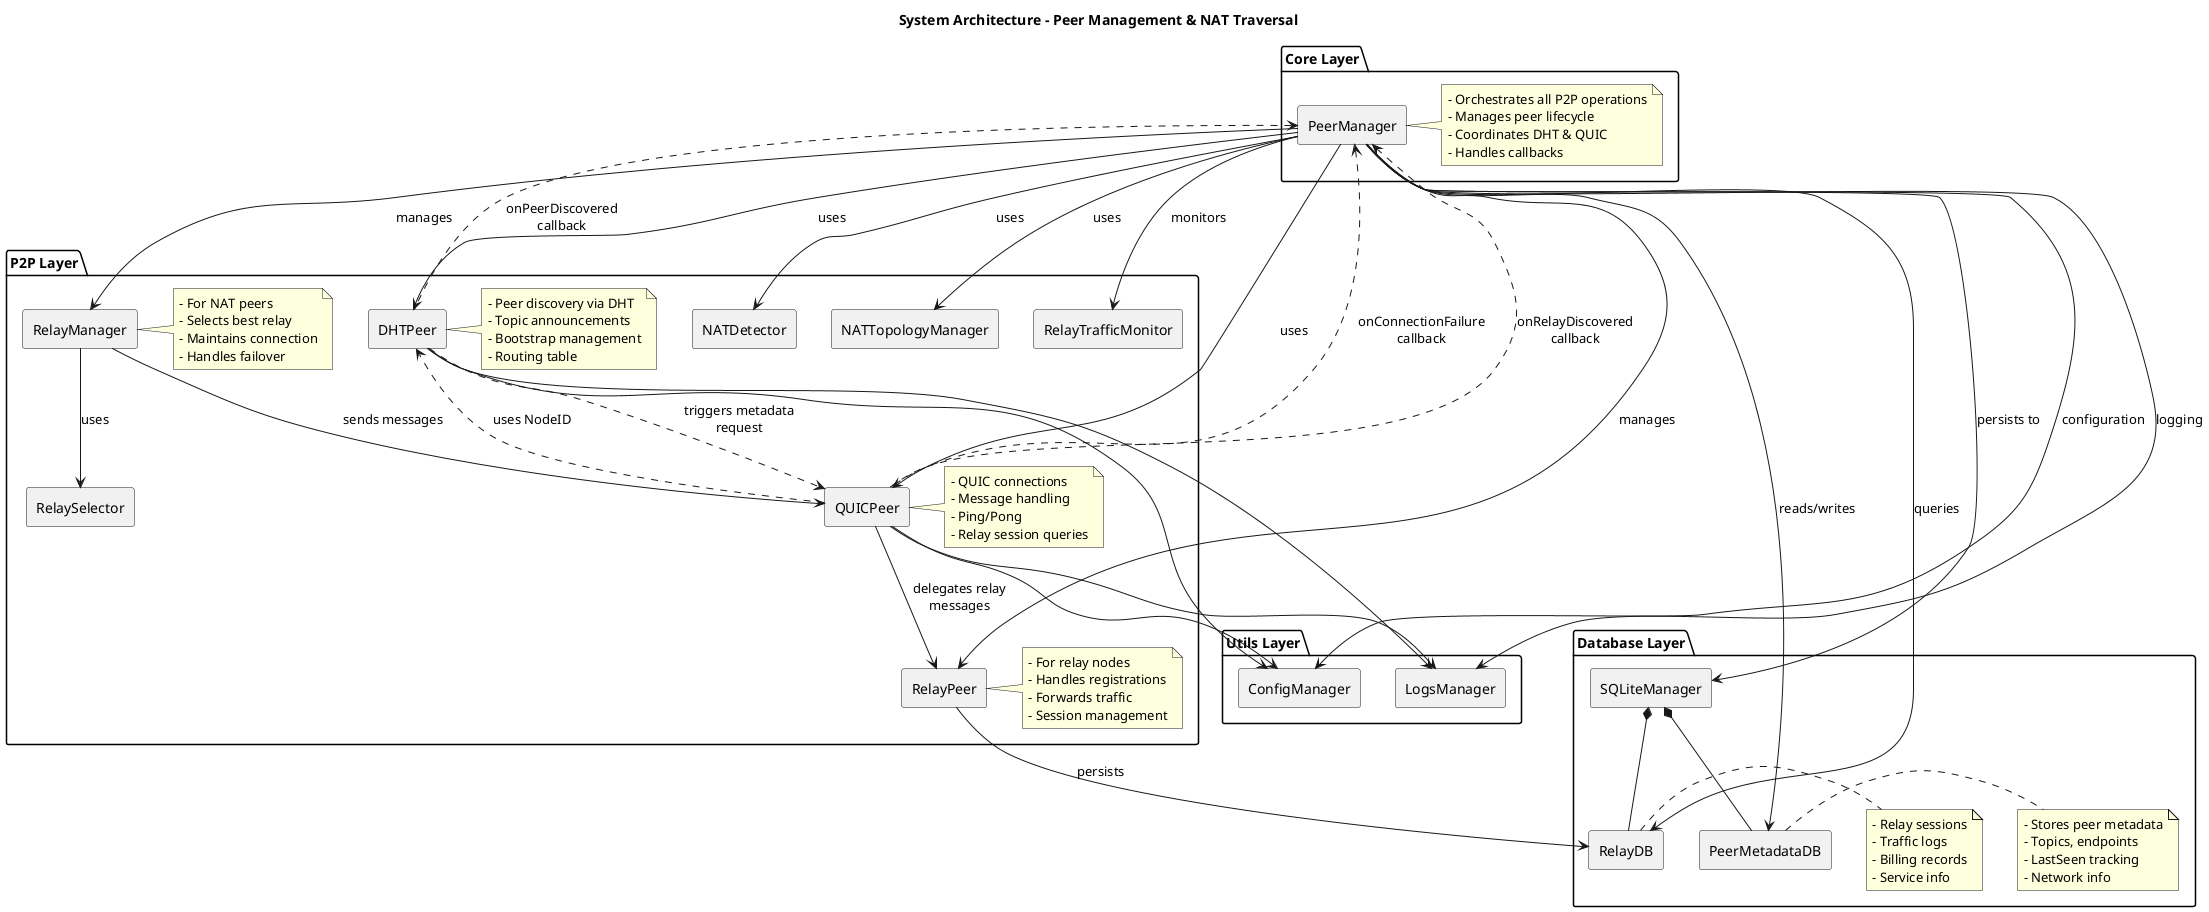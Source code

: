 @startuml system-architecture
!define RECTANGLE class

skinparam componentStyle rectangle

title System Architecture - Peer Management & NAT Traversal

package "Core Layer" {
    [PeerManager] as PM
    note right of PM
        - Orchestrates all P2P operations
        - Manages peer lifecycle
        - Coordinates DHT & QUIC
        - Handles callbacks
    end note
}

package "P2P Layer" {
    [DHTPeer] as DHT
    [QUICPeer] as QUIC
    [RelayManager] as RM
    [RelaySelector] as RS
    [RelayPeer] as RP
    [NATDetector] as NAT
    [NATTopologyManager] as NTM
    [RelayTrafficMonitor] as RTM

    note right of DHT
        - Peer discovery via DHT
        - Topic announcements
        - Bootstrap management
        - Routing table
    end note

    note right of QUIC
        - QUIC connections
        - Message handling
        - Ping/Pong
        - Relay session queries
    end note

    note right of RM
        - For NAT peers
        - Selects best relay
        - Maintains connection
        - Handles failover
    end note

    note right of RP
        - For relay nodes
        - Handles registrations
        - Forwards traffic
        - Session management
    end note
}

package "Database Layer" {
    [SQLiteManager] as SQL
    [PeerMetadataDB] as PMD
    [RelayDB] as RDB

    note right of PMD
        - Stores peer metadata
        - Topics, endpoints
        - LastSeen tracking
        - Network info
    end note

    note right of RDB
        - Relay sessions
        - Traffic logs
        - Billing records
        - Service info
    end note
}

package "Utils Layer" {
    [ConfigManager] as CFG
    [LogsManager] as LOG
}

' Core relationships
PM --> DHT : uses
PM --> QUIC : uses
PM --> RM : manages
PM --> RP : manages
PM --> NAT : uses
PM --> NTM : uses
PM --> RTM : monitors
PM --> SQL : persists to

' P2P layer relationships
DHT ..> QUIC : triggers metadata\nrequest
QUIC ..> DHT : uses NodeID
RM --> RS : uses
RM --> QUIC : sends messages
RP --> RDB : persists
QUIC --> RP : delegates relay\nmessages

' Database relationships
SQL *-- PMD
SQL *-- RDB
PM --> PMD : reads/writes
PM --> RDB : queries

' Utils relationships
PM --> CFG : configuration
PM --> LOG : logging
DHT --> CFG
DHT --> LOG
QUIC --> CFG
QUIC --> LOG

' Callbacks (dashed lines)
QUIC .up.> PM : onConnectionFailure\ncallback
QUIC .up.> PM : onRelayDiscovered\ncallback
DHT .up.> PM : onPeerDiscovered\ncallback

@enduml
